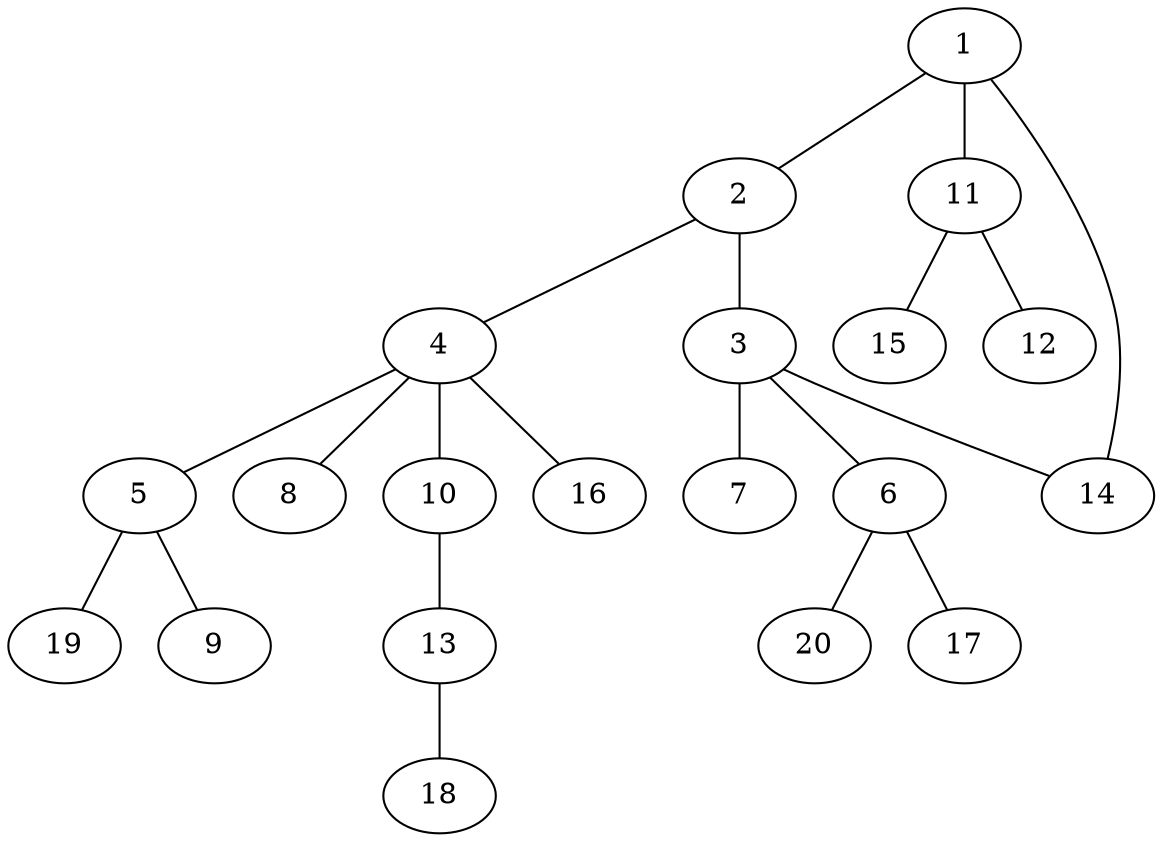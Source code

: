 graph graphname {1--2
1--11
1--14
2--3
2--4
3--6
3--7
3--14
4--5
4--8
4--10
4--16
5--9
5--19
6--17
6--20
10--13
11--12
11--15
13--18
}